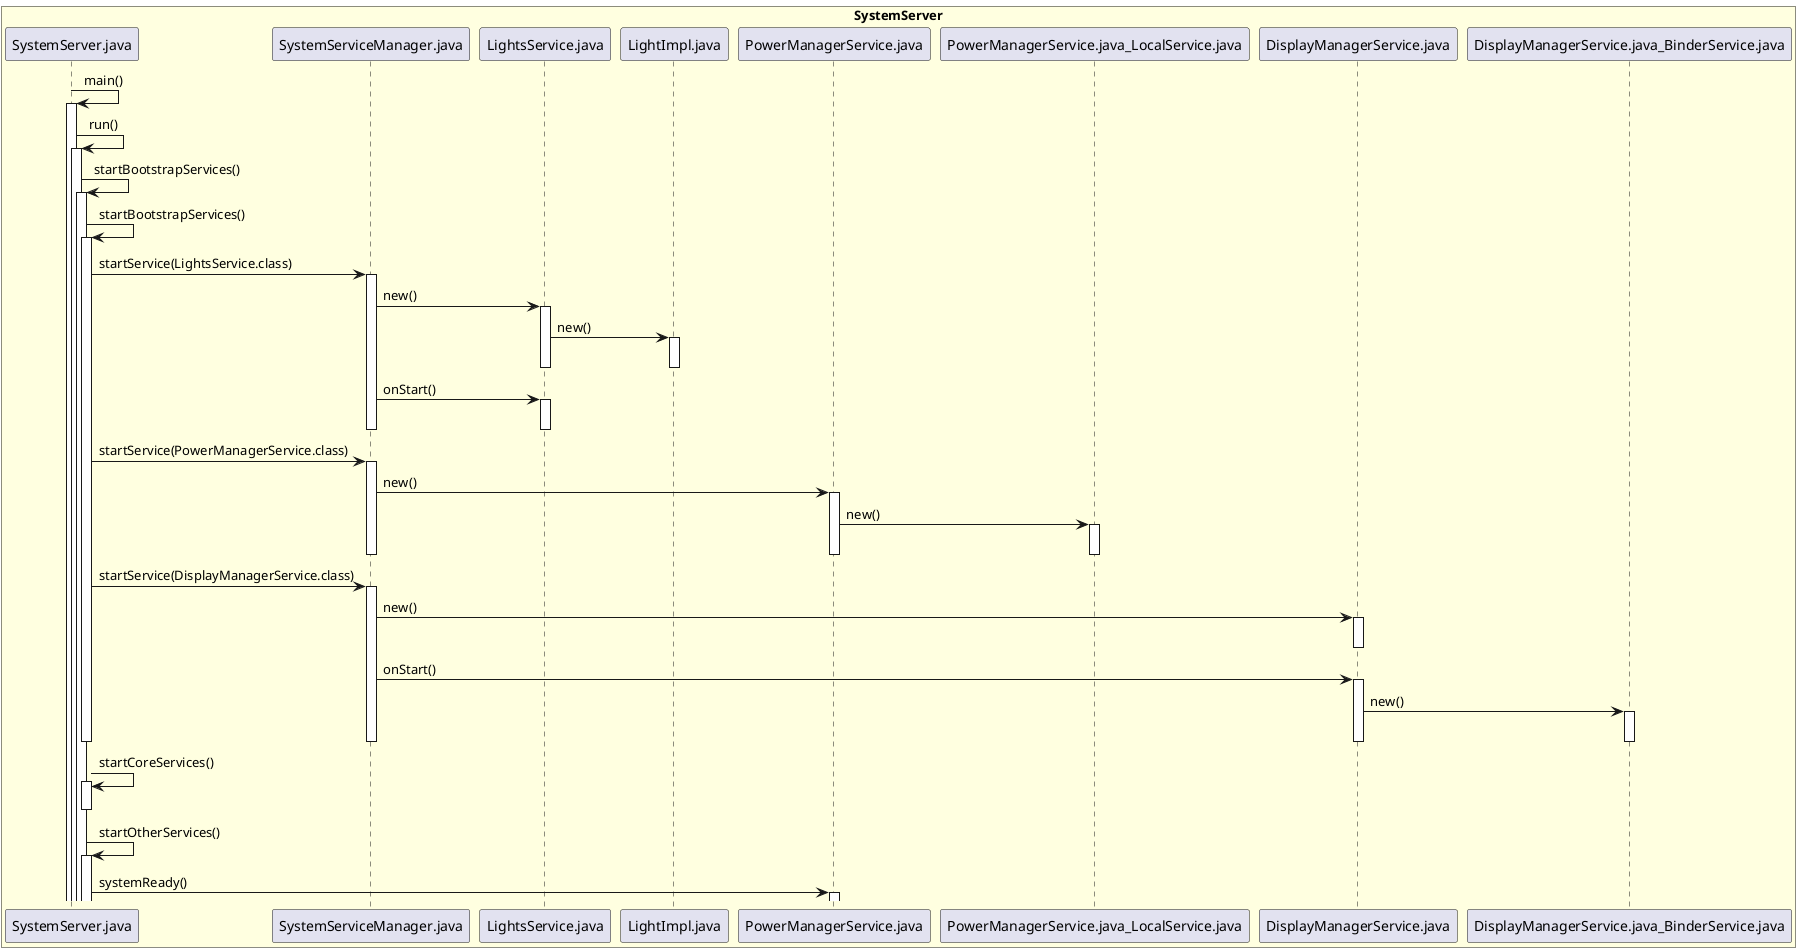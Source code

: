 @startuml
'https://plantuml.com/sequence-diagram


box "SystemServer" #LightYellow
participant SystemServer.java
participant SystemServiceManager.java
participant LightsService.java
participant LightImpl.java
participant PowerManagerService.java
participant PowerManagerService.java_LocalService.java
participant DisplayManagerService.java
participant DisplayManagerService.java_BinderService.java

end box

SystemServer.java -> SystemServer.java: main()
activate SystemServer.java

SystemServer.java -> SystemServer.java: run()
activate SystemServer.java

SystemServer.java -> SystemServer.java: startBootstrapServices()
activate SystemServer.java

SystemServer.java -> SystemServer.java: startBootstrapServices()
activate SystemServer.java

SystemServer.java -> SystemServiceManager.java: startService(LightsService.class)
activate SystemServiceManager.java

SystemServiceManager.java -> LightsService.java: new()
activate LightsService.java
LightsService.java -> LightImpl.java: new()
activate LightImpl.java
deactivate LightImpl.java
deactivate LightsService.java

SystemServiceManager.java -> LightsService.java: onStart()
activate LightsService.java
deactivate LightsService.java

deactivate SystemServiceManager.java
SystemServer.java -> SystemServiceManager.java: startService(PowerManagerService.class)
activate SystemServiceManager.java

SystemServiceManager.java -> PowerManagerService.java: new()
activate PowerManagerService.java
PowerManagerService.java -> PowerManagerService.java_LocalService.java: new()
activate PowerManagerService.java_LocalService.java
deactivate PowerManagerService.java_LocalService.java


deactivate PowerManagerService.java
deactivate SystemServiceManager.java

SystemServer.java -> SystemServiceManager.java: startService(DisplayManagerService.class)
activate SystemServiceManager.java
SystemServiceManager.java -> DisplayManagerService.java: new()
activate DisplayManagerService.java
deactivate DisplayManagerService.java
SystemServiceManager.java -> DisplayManagerService.java: onStart()
activate DisplayManagerService.java
DisplayManagerService.java -> DisplayManagerService.java_BinderService.java: new()
activate DisplayManagerService.java_BinderService.java
deactivate DisplayManagerService.java_BinderService.java

deactivate DisplayManagerService.java
deactivate SystemServiceManager.java
deactivate SystemServer.java

SystemServer.java -> SystemServer.java: startCoreServices()
activate SystemServer.java
deactivate SystemServer.java
SystemServer.java -> SystemServer.java: startOtherServices()
activate SystemServer.java

SystemServer.java -> PowerManagerService.java: systemReady()
activate PowerManagerService.java


@enduml